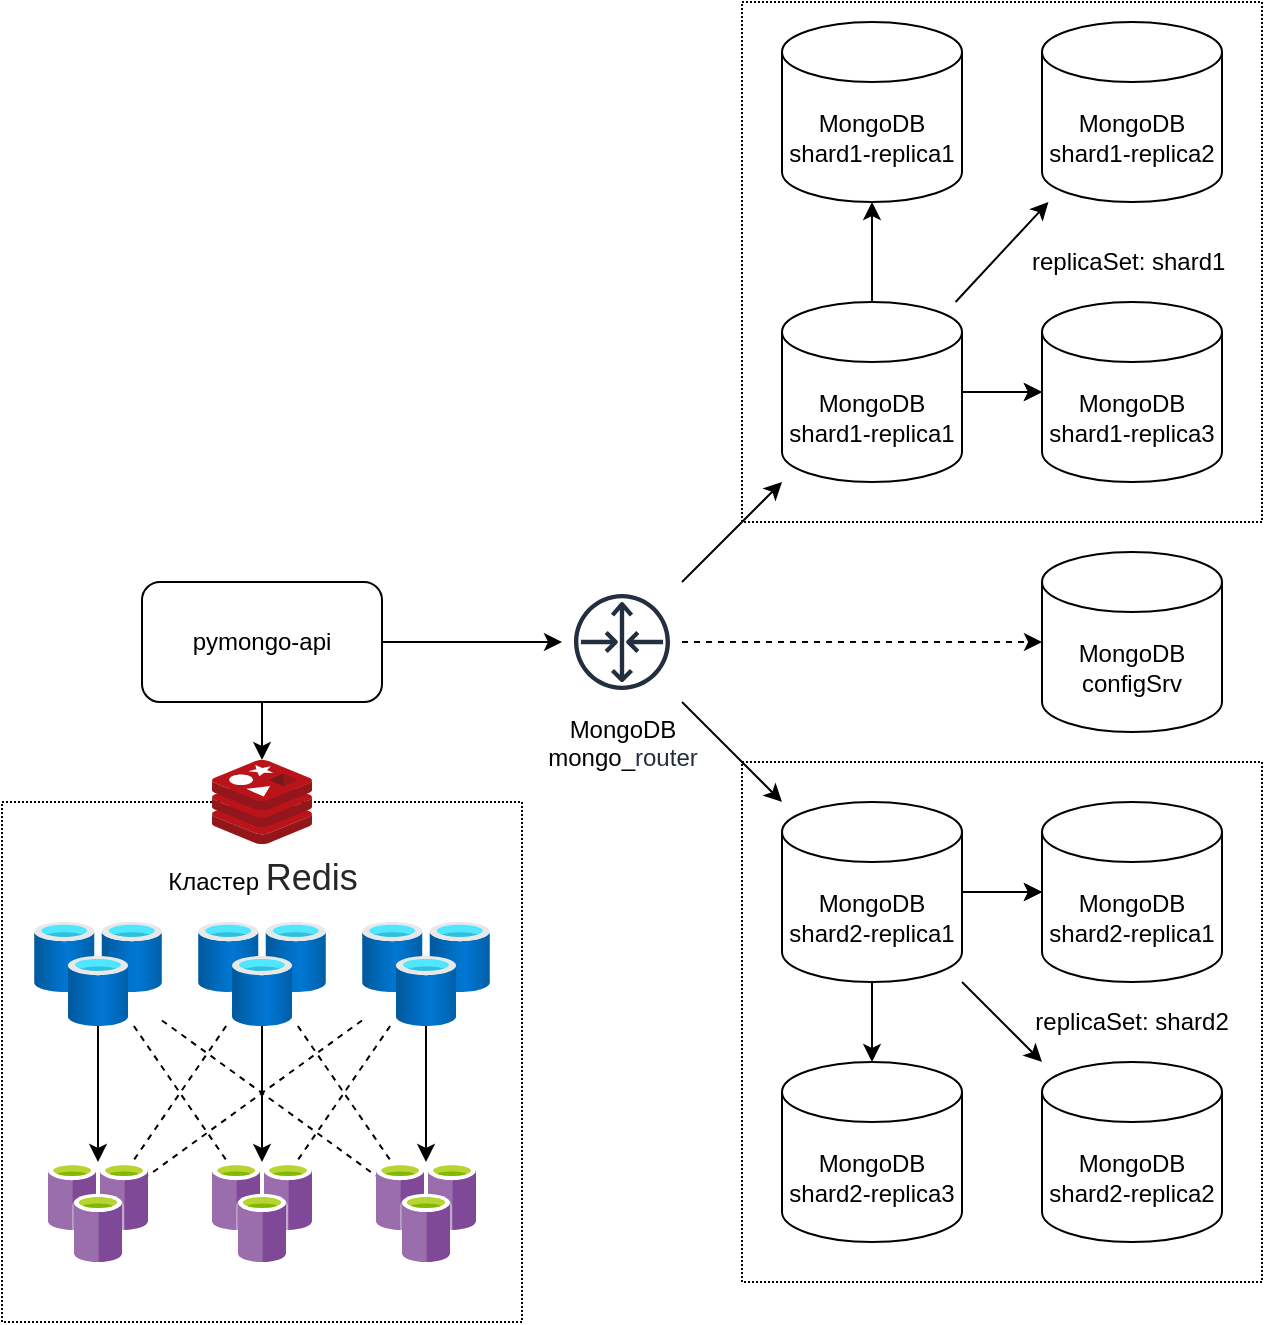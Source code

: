 <mxfile version="24.7.8">
  <diagram name="Page-1" id="-H_mtQnk-PTXWXPvYvuk">
    <mxGraphModel dx="984" dy="670" grid="1" gridSize="10" guides="1" tooltips="1" connect="1" arrows="1" fold="1" page="1" pageScale="1" pageWidth="1169" pageHeight="827" math="0" shadow="0">
      <root>
        <mxCell id="0" />
        <mxCell id="1" parent="0" />
        <mxCell id="djKfjqGIl_k13WJXDvjV-32" value="" style="whiteSpace=wrap;html=1;aspect=fixed;fillColor=none;dashed=1;dashPattern=1 1;" vertex="1" parent="1">
          <mxGeometry x="290" y="400" width="260" height="260" as="geometry" />
        </mxCell>
        <mxCell id="djKfjqGIl_k13WJXDvjV-12" value="&amp;nbsp; &amp;nbsp; &amp;nbsp; &amp;nbsp; &amp;nbsp; &amp;nbsp; &amp;nbsp; &amp;nbsp; &amp;nbsp; &amp;nbsp; &amp;nbsp; &amp;nbsp; &amp;nbsp; &amp;nbsp; &amp;nbsp; &amp;nbsp; &amp;nbsp; &amp;nbsp; &amp;nbsp; &amp;nbsp;replicaSet: shard2" style="whiteSpace=wrap;html=1;aspect=fixed;fillColor=none;dashed=1;dashPattern=1 1;" vertex="1" parent="1">
          <mxGeometry x="660" y="380" width="260" height="260" as="geometry" />
        </mxCell>
        <mxCell id="djKfjqGIl_k13WJXDvjV-11" value="&amp;nbsp; &amp;nbsp; &amp;nbsp; &amp;nbsp; &amp;nbsp; &amp;nbsp; &amp;nbsp; &amp;nbsp; &amp;nbsp; &amp;nbsp; &amp;nbsp; &amp;nbsp; &amp;nbsp; &amp;nbsp; &amp;nbsp; &amp;nbsp; &amp;nbsp; &amp;nbsp; &amp;nbsp; replicaSet: shard1" style="whiteSpace=wrap;html=1;aspect=fixed;fillColor=none;dashed=1;dashPattern=1 1;" vertex="1" parent="1">
          <mxGeometry x="660" width="260" height="260" as="geometry" />
        </mxCell>
        <mxCell id="djKfjqGIl_k13WJXDvjV-14" value="" style="edgeStyle=orthogonalEdgeStyle;rounded=0;orthogonalLoop=1;jettySize=auto;html=1;" edge="1" parent="1" source="zA23MoTUsTF4_91t8viU-2" target="djKfjqGIl_k13WJXDvjV-13">
          <mxGeometry relative="1" as="geometry" />
        </mxCell>
        <mxCell id="djKfjqGIl_k13WJXDvjV-16" value="" style="rounded=0;orthogonalLoop=1;jettySize=auto;html=1;" edge="1" parent="1" source="zA23MoTUsTF4_91t8viU-2" target="djKfjqGIl_k13WJXDvjV-15">
          <mxGeometry relative="1" as="geometry" />
        </mxCell>
        <mxCell id="djKfjqGIl_k13WJXDvjV-18" value="" style="edgeStyle=orthogonalEdgeStyle;rounded=0;orthogonalLoop=1;jettySize=auto;html=1;" edge="1" parent="1" source="zA23MoTUsTF4_91t8viU-2" target="djKfjqGIl_k13WJXDvjV-17">
          <mxGeometry relative="1" as="geometry" />
        </mxCell>
        <mxCell id="zA23MoTUsTF4_91t8viU-2" value="MongoDB&lt;br&gt;shard1-replica1" style="shape=cylinder3;whiteSpace=wrap;html=1;boundedLbl=1;backgroundOutline=1;size=15;" parent="1" vertex="1">
          <mxGeometry x="680" y="150" width="90" height="90" as="geometry" />
        </mxCell>
        <mxCell id="djKfjqGIl_k13WJXDvjV-31" value="" style="edgeStyle=orthogonalEdgeStyle;rounded=0;orthogonalLoop=1;jettySize=auto;html=1;" edge="1" parent="1" source="zA23MoTUsTF4_91t8viU-3" target="djKfjqGIl_k13WJXDvjV-30">
          <mxGeometry relative="1" as="geometry" />
        </mxCell>
        <mxCell id="zA23MoTUsTF4_91t8viU-3" value="pymongo-api" style="rounded=1;whiteSpace=wrap;html=1;" parent="1" vertex="1">
          <mxGeometry x="360" y="290" width="120" height="60" as="geometry" />
        </mxCell>
        <mxCell id="zA23MoTUsTF4_91t8viU-4" style="edgeStyle=orthogonalEdgeStyle;rounded=0;orthogonalLoop=1;jettySize=auto;html=1;exitX=1;exitY=0.5;exitDx=0;exitDy=0;" parent="1" source="zA23MoTUsTF4_91t8viU-3" target="djKfjqGIl_k13WJXDvjV-2" edge="1">
          <mxGeometry relative="1" as="geometry" />
        </mxCell>
        <mxCell id="djKfjqGIl_k13WJXDvjV-5" value="" style="rounded=0;orthogonalLoop=1;jettySize=auto;html=1;" edge="1" parent="1" source="djKfjqGIl_k13WJXDvjV-2" target="zA23MoTUsTF4_91t8viU-2">
          <mxGeometry relative="1" as="geometry">
            <mxPoint x="600" y="210" as="targetPoint" />
          </mxGeometry>
        </mxCell>
        <mxCell id="djKfjqGIl_k13WJXDvjV-7" value="" style="rounded=0;orthogonalLoop=1;jettySize=auto;html=1;" edge="1" parent="1" source="djKfjqGIl_k13WJXDvjV-2" target="djKfjqGIl_k13WJXDvjV-3">
          <mxGeometry relative="1" as="geometry">
            <mxPoint x="600" y="430" as="targetPoint" />
          </mxGeometry>
        </mxCell>
        <mxCell id="djKfjqGIl_k13WJXDvjV-10" value="" style="edgeStyle=orthogonalEdgeStyle;rounded=0;orthogonalLoop=1;jettySize=auto;html=1;dashed=1;" edge="1" parent="1" source="djKfjqGIl_k13WJXDvjV-2" target="djKfjqGIl_k13WJXDvjV-8">
          <mxGeometry relative="1" as="geometry">
            <mxPoint x="680" y="320" as="targetPoint" />
          </mxGeometry>
        </mxCell>
        <mxCell id="djKfjqGIl_k13WJXDvjV-2" value="&lt;span style=&quot;color: rgb(0, 0, 0); text-wrap: wrap;&quot;&gt;MongoDB&lt;/span&gt;&lt;br style=&quot;color: rgb(0, 0, 0); text-wrap: wrap;&quot;&gt;&lt;span style=&quot;color: rgb(0, 0, 0); text-wrap: wrap;&quot;&gt;mongo_&lt;/span&gt;router" style="sketch=0;outlineConnect=0;fontColor=#232F3E;gradientColor=none;strokeColor=#232F3E;fillColor=#ffffff;dashed=0;verticalLabelPosition=bottom;verticalAlign=top;align=center;html=1;fontSize=12;fontStyle=0;aspect=fixed;shape=mxgraph.aws4.resourceIcon;resIcon=mxgraph.aws4.router;" vertex="1" parent="1">
          <mxGeometry x="570" y="290" width="60" height="60" as="geometry" />
        </mxCell>
        <mxCell id="djKfjqGIl_k13WJXDvjV-21" value="" style="edgeStyle=orthogonalEdgeStyle;rounded=0;orthogonalLoop=1;jettySize=auto;html=1;" edge="1" parent="1" source="djKfjqGIl_k13WJXDvjV-3" target="djKfjqGIl_k13WJXDvjV-20">
          <mxGeometry relative="1" as="geometry" />
        </mxCell>
        <mxCell id="djKfjqGIl_k13WJXDvjV-22" value="" style="edgeStyle=orthogonalEdgeStyle;rounded=0;orthogonalLoop=1;jettySize=auto;html=1;" edge="1" parent="1" source="djKfjqGIl_k13WJXDvjV-3" target="djKfjqGIl_k13WJXDvjV-20">
          <mxGeometry relative="1" as="geometry" />
        </mxCell>
        <mxCell id="djKfjqGIl_k13WJXDvjV-27" value="" style="edgeStyle=orthogonalEdgeStyle;rounded=0;orthogonalLoop=1;jettySize=auto;html=1;" edge="1" parent="1" source="djKfjqGIl_k13WJXDvjV-3" target="djKfjqGIl_k13WJXDvjV-26">
          <mxGeometry relative="1" as="geometry" />
        </mxCell>
        <mxCell id="djKfjqGIl_k13WJXDvjV-29" value="" style="rounded=0;orthogonalLoop=1;jettySize=auto;html=1;" edge="1" parent="1" source="djKfjqGIl_k13WJXDvjV-3" target="djKfjqGIl_k13WJXDvjV-23">
          <mxGeometry relative="1" as="geometry">
            <mxPoint x="990" y="465" as="targetPoint" />
          </mxGeometry>
        </mxCell>
        <mxCell id="djKfjqGIl_k13WJXDvjV-3" value="MongoDB&lt;br&gt;shard2-replica1" style="shape=cylinder3;whiteSpace=wrap;html=1;boundedLbl=1;backgroundOutline=1;size=15;" vertex="1" parent="1">
          <mxGeometry x="680" y="400" width="90" height="90" as="geometry" />
        </mxCell>
        <mxCell id="djKfjqGIl_k13WJXDvjV-8" value="MongoDB&lt;br&gt;configSrv" style="shape=cylinder3;whiteSpace=wrap;html=1;boundedLbl=1;backgroundOutline=1;size=15;" vertex="1" parent="1">
          <mxGeometry x="810" y="275" width="90" height="90" as="geometry" />
        </mxCell>
        <mxCell id="djKfjqGIl_k13WJXDvjV-13" value="MongoDB&lt;br&gt;shard1-replica1" style="shape=cylinder3;whiteSpace=wrap;html=1;boundedLbl=1;backgroundOutline=1;size=15;" vertex="1" parent="1">
          <mxGeometry x="680" y="10" width="90" height="90" as="geometry" />
        </mxCell>
        <mxCell id="djKfjqGIl_k13WJXDvjV-15" value="MongoDB&lt;br&gt;shard1-replica2" style="shape=cylinder3;whiteSpace=wrap;html=1;boundedLbl=1;backgroundOutline=1;size=15;" vertex="1" parent="1">
          <mxGeometry x="810" y="10" width="90" height="90" as="geometry" />
        </mxCell>
        <mxCell id="djKfjqGIl_k13WJXDvjV-19" value="" style="edgeStyle=orthogonalEdgeStyle;rounded=0;orthogonalLoop=1;jettySize=auto;html=1;curved=1;" edge="1" parent="1" source="zA23MoTUsTF4_91t8viU-2" target="djKfjqGIl_k13WJXDvjV-17">
          <mxGeometry relative="1" as="geometry">
            <mxPoint x="770" y="195" as="sourcePoint" />
            <mxPoint x="855" y="100" as="targetPoint" />
          </mxGeometry>
        </mxCell>
        <mxCell id="djKfjqGIl_k13WJXDvjV-17" value="MongoDB&lt;br&gt;shard1-replica3" style="shape=cylinder3;whiteSpace=wrap;html=1;boundedLbl=1;backgroundOutline=1;size=15;" vertex="1" parent="1">
          <mxGeometry x="810" y="150" width="90" height="90" as="geometry" />
        </mxCell>
        <mxCell id="djKfjqGIl_k13WJXDvjV-20" value="MongoDB&lt;br&gt;shard2-replica1" style="shape=cylinder3;whiteSpace=wrap;html=1;boundedLbl=1;backgroundOutline=1;size=15;" vertex="1" parent="1">
          <mxGeometry x="810" y="400" width="90" height="90" as="geometry" />
        </mxCell>
        <mxCell id="djKfjqGIl_k13WJXDvjV-23" value="MongoDB&lt;br&gt;shard2-replica2" style="shape=cylinder3;whiteSpace=wrap;html=1;boundedLbl=1;backgroundOutline=1;size=15;" vertex="1" parent="1">
          <mxGeometry x="810" y="530" width="90" height="90" as="geometry" />
        </mxCell>
        <mxCell id="djKfjqGIl_k13WJXDvjV-26" value="MongoDB&lt;br&gt;shard2-replica3" style="shape=cylinder3;whiteSpace=wrap;html=1;boundedLbl=1;backgroundOutline=1;size=15;" vertex="1" parent="1">
          <mxGeometry x="680" y="530" width="90" height="90" as="geometry" />
        </mxCell>
        <mxCell id="djKfjqGIl_k13WJXDvjV-30" value="Кластер&amp;nbsp;&lt;span style=&quot;color: rgba(0, 0, 0, 0.85); font-family: &amp;quot;YS Text&amp;quot;, Arial, Helvetica, sans-serif; font-size: 18px; text-align: start; white-space: pre-wrap;&quot;&gt;Redis&lt;/span&gt;" style="image;sketch=0;aspect=fixed;html=1;points=[];align=center;fontSize=12;image=img/lib/mscae/Cache_Redis_Product.svg;" vertex="1" parent="1">
          <mxGeometry x="395" y="379" width="50" height="42" as="geometry" />
        </mxCell>
        <mxCell id="djKfjqGIl_k13WJXDvjV-40" value="" style="edgeStyle=orthogonalEdgeStyle;rounded=0;orthogonalLoop=1;jettySize=auto;html=1;" edge="1" parent="1" source="djKfjqGIl_k13WJXDvjV-33" target="djKfjqGIl_k13WJXDvjV-36">
          <mxGeometry relative="1" as="geometry" />
        </mxCell>
        <mxCell id="djKfjqGIl_k13WJXDvjV-44" style="rounded=0;orthogonalLoop=1;jettySize=auto;html=1;dashed=1;endArrow=none;endFill=0;" edge="1" parent="1" source="djKfjqGIl_k13WJXDvjV-33" target="djKfjqGIl_k13WJXDvjV-38">
          <mxGeometry relative="1" as="geometry" />
        </mxCell>
        <mxCell id="djKfjqGIl_k13WJXDvjV-47" style="rounded=0;orthogonalLoop=1;jettySize=auto;html=1;endArrow=none;endFill=0;dashed=1;" edge="1" parent="1" source="djKfjqGIl_k13WJXDvjV-33" target="djKfjqGIl_k13WJXDvjV-37">
          <mxGeometry relative="1" as="geometry" />
        </mxCell>
        <mxCell id="djKfjqGIl_k13WJXDvjV-33" value="" style="image;aspect=fixed;html=1;points=[];align=center;fontSize=12;image=img/lib/azure2/databases/Cache_Redis.svg;" vertex="1" parent="1">
          <mxGeometry x="306" y="460" width="64" height="52" as="geometry" />
        </mxCell>
        <mxCell id="djKfjqGIl_k13WJXDvjV-41" value="" style="edgeStyle=orthogonalEdgeStyle;rounded=0;orthogonalLoop=1;jettySize=auto;html=1;" edge="1" parent="1" source="djKfjqGIl_k13WJXDvjV-34" target="djKfjqGIl_k13WJXDvjV-37">
          <mxGeometry relative="1" as="geometry" />
        </mxCell>
        <mxCell id="djKfjqGIl_k13WJXDvjV-45" style="rounded=0;orthogonalLoop=1;jettySize=auto;html=1;dashed=1;endArrow=none;endFill=0;" edge="1" parent="1" source="djKfjqGIl_k13WJXDvjV-34" target="djKfjqGIl_k13WJXDvjV-36">
          <mxGeometry relative="1" as="geometry" />
        </mxCell>
        <mxCell id="djKfjqGIl_k13WJXDvjV-46" style="rounded=0;orthogonalLoop=1;jettySize=auto;html=1;endArrow=none;endFill=0;dashed=1;" edge="1" parent="1" source="djKfjqGIl_k13WJXDvjV-34" target="djKfjqGIl_k13WJXDvjV-38">
          <mxGeometry relative="1" as="geometry" />
        </mxCell>
        <mxCell id="djKfjqGIl_k13WJXDvjV-34" value="" style="image;aspect=fixed;html=1;points=[];align=center;fontSize=12;image=img/lib/azure2/databases/Cache_Redis.svg;" vertex="1" parent="1">
          <mxGeometry x="388" y="460" width="64" height="52" as="geometry" />
        </mxCell>
        <mxCell id="djKfjqGIl_k13WJXDvjV-42" value="" style="edgeStyle=orthogonalEdgeStyle;rounded=0;orthogonalLoop=1;jettySize=auto;html=1;" edge="1" parent="1" source="djKfjqGIl_k13WJXDvjV-35" target="djKfjqGIl_k13WJXDvjV-38">
          <mxGeometry relative="1" as="geometry" />
        </mxCell>
        <mxCell id="djKfjqGIl_k13WJXDvjV-43" value="" style="rounded=0;orthogonalLoop=1;jettySize=auto;html=1;endArrow=none;endFill=0;dashed=1;" edge="1" parent="1" source="djKfjqGIl_k13WJXDvjV-35" target="djKfjqGIl_k13WJXDvjV-36">
          <mxGeometry relative="1" as="geometry" />
        </mxCell>
        <mxCell id="djKfjqGIl_k13WJXDvjV-48" style="rounded=0;orthogonalLoop=1;jettySize=auto;html=1;dashed=1;endArrow=none;endFill=0;" edge="1" parent="1" source="djKfjqGIl_k13WJXDvjV-35" target="djKfjqGIl_k13WJXDvjV-37">
          <mxGeometry relative="1" as="geometry" />
        </mxCell>
        <mxCell id="djKfjqGIl_k13WJXDvjV-35" value="" style="image;aspect=fixed;html=1;points=[];align=center;fontSize=12;image=img/lib/azure2/databases/Cache_Redis.svg;" vertex="1" parent="1">
          <mxGeometry x="470" y="460" width="64" height="52" as="geometry" />
        </mxCell>
        <mxCell id="djKfjqGIl_k13WJXDvjV-36" value="" style="image;sketch=0;aspect=fixed;html=1;points=[];align=center;fontSize=12;image=img/lib/mscae/Azure_Cache_for_Redis.svg;" vertex="1" parent="1">
          <mxGeometry x="313" y="580" width="50" height="50" as="geometry" />
        </mxCell>
        <mxCell id="djKfjqGIl_k13WJXDvjV-37" value="" style="image;sketch=0;aspect=fixed;html=1;points=[];align=center;fontSize=12;image=img/lib/mscae/Azure_Cache_for_Redis.svg;" vertex="1" parent="1">
          <mxGeometry x="395" y="580" width="50" height="50" as="geometry" />
        </mxCell>
        <mxCell id="djKfjqGIl_k13WJXDvjV-38" value="" style="image;sketch=0;aspect=fixed;html=1;points=[];align=center;fontSize=12;image=img/lib/mscae/Azure_Cache_for_Redis.svg;" vertex="1" parent="1">
          <mxGeometry x="477" y="580" width="50" height="50" as="geometry" />
        </mxCell>
      </root>
    </mxGraphModel>
  </diagram>
</mxfile>
